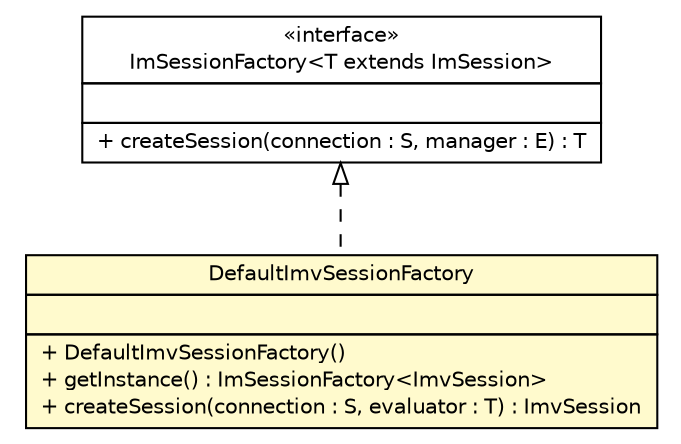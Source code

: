 #!/usr/local/bin/dot
#
# Class diagram 
# Generated by UMLGraph version R5_6 (http://www.umlgraph.org/)
#

digraph G {
	edge [fontname="Helvetica",fontsize=10,labelfontname="Helvetica",labelfontsize=10];
	node [fontname="Helvetica",fontsize=10,shape=plaintext];
	nodesep=0.25;
	ranksep=0.5;
	// de.hsbremen.tc.tnc.im.session.DefaultImvSessionFactory
	c2746 [label=<<table title="de.hsbremen.tc.tnc.im.session.DefaultImvSessionFactory" border="0" cellborder="1" cellspacing="0" cellpadding="2" port="p" bgcolor="lemonChiffon" href="./DefaultImvSessionFactory.html">
		<tr><td><table border="0" cellspacing="0" cellpadding="1">
<tr><td align="center" balign="center"> DefaultImvSessionFactory </td></tr>
		</table></td></tr>
		<tr><td><table border="0" cellspacing="0" cellpadding="1">
<tr><td align="left" balign="left">  </td></tr>
		</table></td></tr>
		<tr><td><table border="0" cellspacing="0" cellpadding="1">
<tr><td align="left" balign="left"> + DefaultImvSessionFactory() </td></tr>
<tr><td align="left" balign="left"> + getInstance() : ImSessionFactory&lt;ImvSession&gt; </td></tr>
<tr><td align="left" balign="left"> + createSession(connection : S, evaluator : T) : ImvSession </td></tr>
		</table></td></tr>
		</table>>, URL="./DefaultImvSessionFactory.html", fontname="Helvetica", fontcolor="black", fontsize=10.0];
	// de.hsbremen.tc.tnc.im.session.ImSessionFactory<T extends de.hsbremen.tc.tnc.im.session.ImSession>
	c2748 [label=<<table title="de.hsbremen.tc.tnc.im.session.ImSessionFactory" border="0" cellborder="1" cellspacing="0" cellpadding="2" port="p" href="./ImSessionFactory.html">
		<tr><td><table border="0" cellspacing="0" cellpadding="1">
<tr><td align="center" balign="center"> &#171;interface&#187; </td></tr>
<tr><td align="center" balign="center"> ImSessionFactory&lt;T extends ImSession&gt; </td></tr>
		</table></td></tr>
		<tr><td><table border="0" cellspacing="0" cellpadding="1">
<tr><td align="left" balign="left">  </td></tr>
		</table></td></tr>
		<tr><td><table border="0" cellspacing="0" cellpadding="1">
<tr><td align="left" balign="left"> + createSession(connection : S, manager : E) : T </td></tr>
		</table></td></tr>
		</table>>, URL="./ImSessionFactory.html", fontname="Helvetica", fontcolor="black", fontsize=10.0];
	//de.hsbremen.tc.tnc.im.session.DefaultImvSessionFactory implements de.hsbremen.tc.tnc.im.session.ImSessionFactory<T extends de.hsbremen.tc.tnc.im.session.ImSession>
	c2748:p -> c2746:p [dir=back,arrowtail=empty,style=dashed];
}


